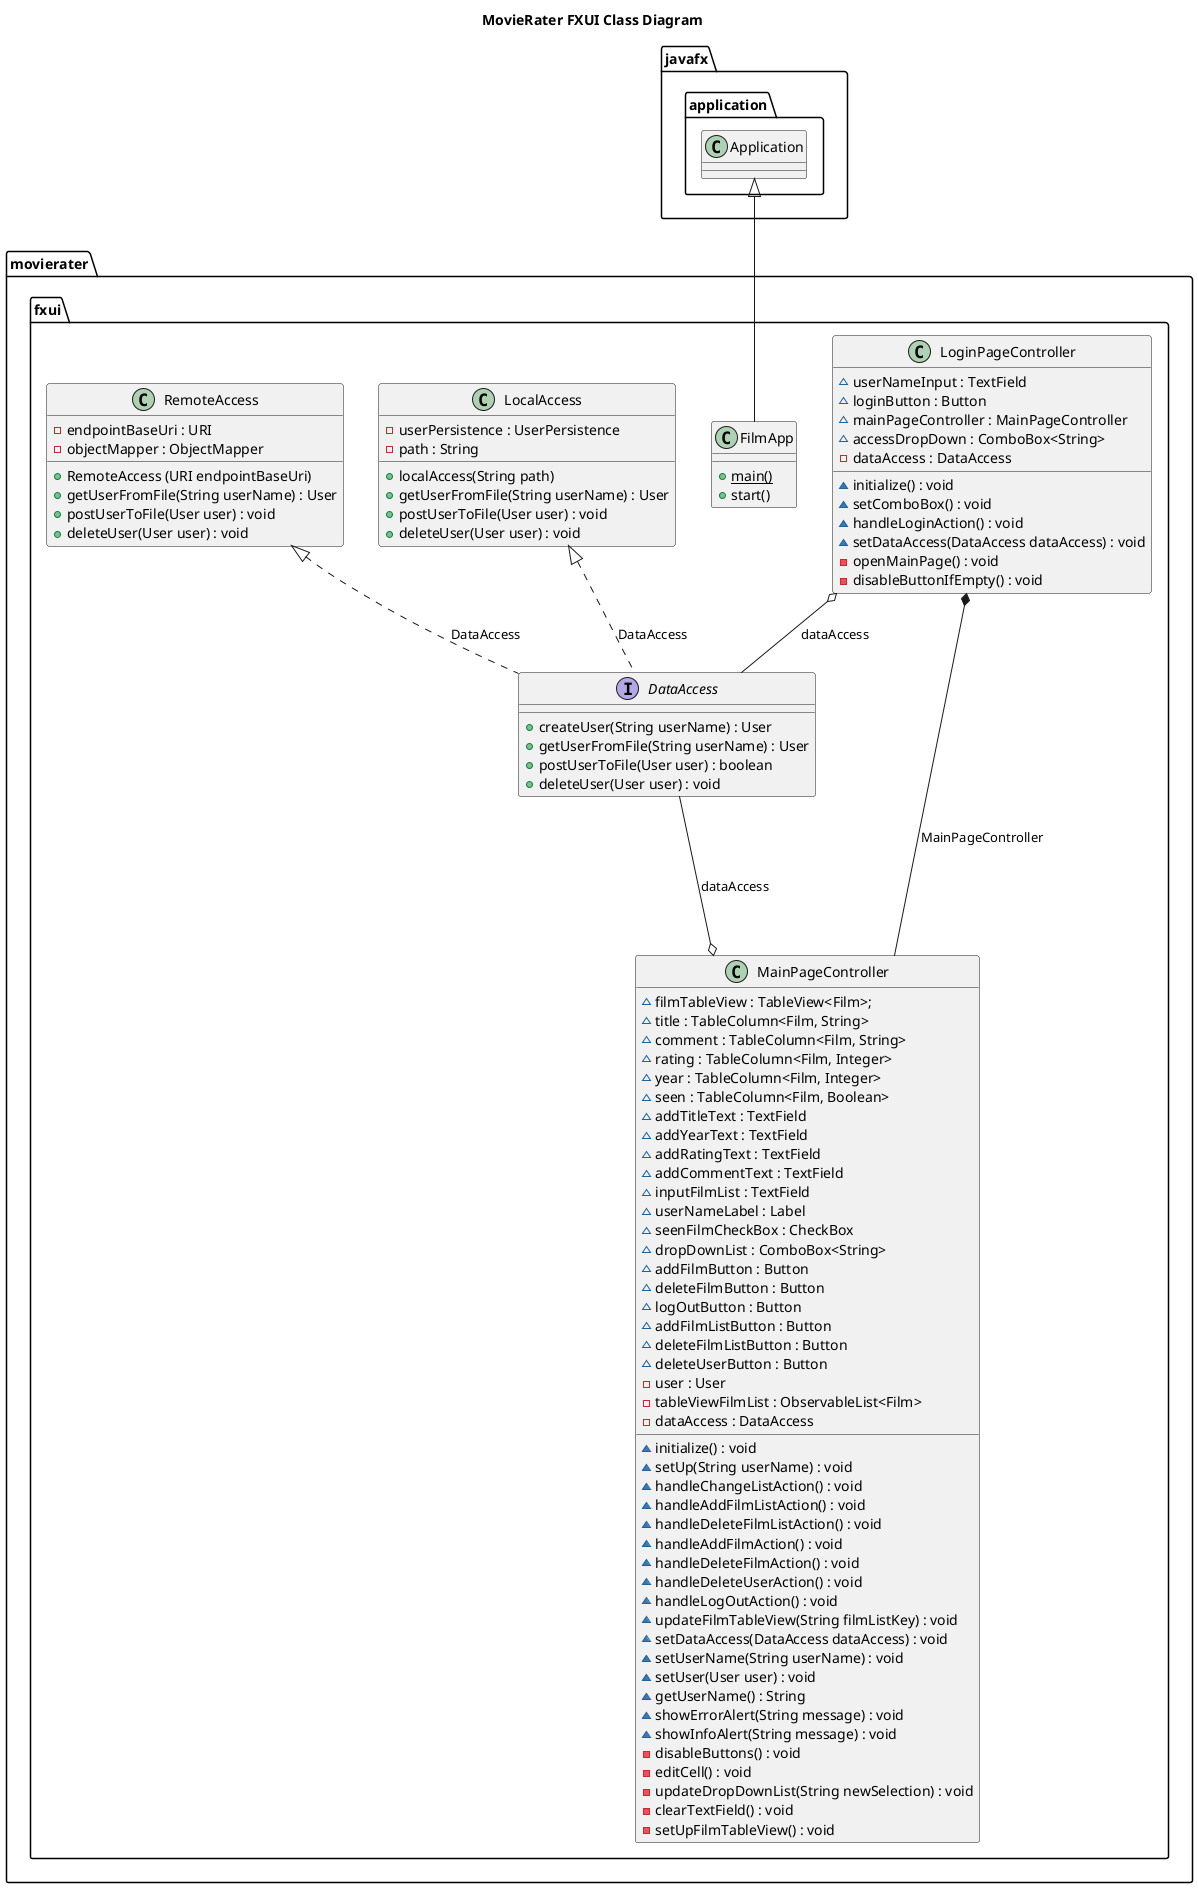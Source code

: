 @startuml MovieRater FXUI Class Diagram

/' Copy paste fra classDiagram '/
title MovieRater FXUI Class Diagram

/' - private
    # protected
    ~ package level access
    + public
 '/

package "movierater.fxui" {
    namespace movierater.fxui{
        interface movierater.fxui.DataAccess{
            + createUser(String userName) : User
            + getUserFromFile(String userName) : User
            + postUserToFile(User user) : boolean
            + deleteUser(User user) : void
        }
    }

    namespace movierater.fxui {
        class movierater.fxui.FilmApp {
            {static} + main()
            + start()
        }
    }

    namespace movierater.fxui{
        class movierater.fxui.LocalAccess{
            - userPersistence : UserPersistence
            - path : String

            + localAccess(String path)
            + getUserFromFile(String userName) : User
            + postUserToFile(User user) : void
            + deleteUser(User user) : void
        }
    }

    namespace movierater.fxui {
        class movierater.fxui.LoginPageController {
            ~ userNameInput : TextField
            ~ loginButton : Button
            ~ mainPageController : MainPageController
            ~ accessDropDown : ComboBox<String>
            - dataAccess : DataAccess

            ~ initialize() : void
            ~ setComboBox() : void
            ~ handleLoginAction() : void
            ~ setDataAccess(DataAccess dataAccess) : void
            - openMainPage() : void
            - disableButtonIfEmpty() : void
        }
    }

    namespace movierater.fxui {
        class movierater.fxui.MainPageController {
            ~ filmTableView : TableView<Film>;
            ~ title : TableColumn<Film, String>
            ~ comment : TableColumn<Film, String>
            ~ rating : TableColumn<Film, Integer>
            ~ year : TableColumn<Film, Integer>
            ~ seen : TableColumn<Film, Boolean>
            ~ addTitleText : TextField
            ~ addYearText : TextField
            ~ addRatingText : TextField
            ~ addCommentText : TextField
            ~ inputFilmList : TextField
            ~ userNameLabel : Label
            ~ seenFilmCheckBox : CheckBox
            ~ dropDownList : ComboBox<String>
            ~ addFilmButton : Button
            ~ deleteFilmButton : Button
            ~ logOutButton : Button
            ~ addFilmListButton : Button
            ~ deleteFilmListButton : Button
            ~ deleteUserButton : Button
            - user : User
            - tableViewFilmList : ObservableList<Film>
            - dataAccess : DataAccess

            ~ initialize() : void
            ~ setUp(String userName) : void
            ~ handleChangeListAction() : void
            ~ handleAddFilmListAction() : void
            ~ handleDeleteFilmListAction() : void
            ~ handleAddFilmAction() : void
            ~ handleDeleteFilmAction() : void
            ~ handleDeleteUserAction() : void
            ~ handleLogOutAction() : void
            ~ updateFilmTableView(String filmListKey) : void
            ~ setDataAccess(DataAccess dataAccess) : void
            ~ setUserName(String userName) : void
            ~ setUser(User user) : void
            ~ getUserName() : String
            ~ showErrorAlert(String message) : void
            ~ showInfoAlert(String message) : void
            - disableButtons() : void
            - editCell() : void
            - updateDropDownList(String newSelection) : void
            - clearTextField() : void
            - setUpFilmTableView() : void
        }
    }

    namespace movierater.fxui{
        class movierater.fxui.RemoteAccess{
            - endpointBaseUri : URI
            - objectMapper : ObjectMapper

            + RemoteAccess (URI endpointBaseUri)
            + getUserFromFile(String userName) : User
            + postUserToFile(User user) : void
            + deleteUser(User user) : void
        }
    }
}

movierater.fxui.FilmApp -up-|> javafx.application.Application
movierater.fxui.LoginPageController *-right- movierater.fxui.MainPageController : MainPageController
movierater.fxui.LoginPageController o-- movierater.fxui.DataAccess : dataAccess
movierater.fxui.MainPageController o-up-- movierater.fxui.DataAccess : dataAccess
movierater.fxui.LocalAccess <|.. movierater.fxui.DataAccess : DataAccess
movierater.fxui.RemoteAccess <|.. movierater.fxui.DataAccess : DataAccess

@enduml